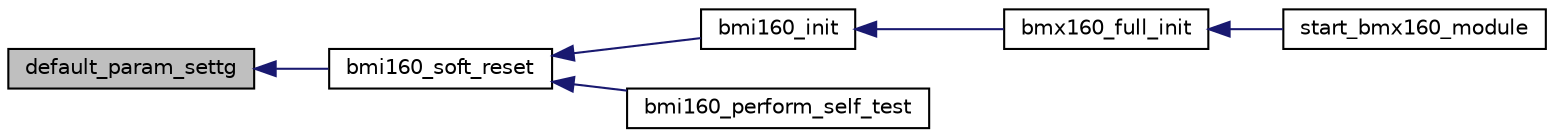 digraph "default_param_settg"
{
  edge [fontname="Helvetica",fontsize="10",labelfontname="Helvetica",labelfontsize="10"];
  node [fontname="Helvetica",fontsize="10",shape=record];
  rankdir="LR";
  Node1 [label="default_param_settg",height=0.2,width=0.4,color="black", fillcolor="grey75", style="filled", fontcolor="black"];
  Node1 -> Node2 [dir="back",color="midnightblue",fontsize="10",style="solid",fontname="Helvetica"];
  Node2 [label="bmi160_soft_reset",height=0.2,width=0.4,color="black", fillcolor="white", style="filled",URL="$bmi160_8h.html#aa047f8bacbc2a9c14ff70841304c04d0",tooltip="This API resets and restarts the device. All register values are overwritten with default parameters..."];
  Node2 -> Node3 [dir="back",color="midnightblue",fontsize="10",style="solid",fontname="Helvetica"];
  Node3 [label="bmi160_init",height=0.2,width=0.4,color="black", fillcolor="white", style="filled",URL="$bmi160_8h.html#a7a2e8b832a4cb12b441cba7371d73f6a",tooltip="This API is the entry point for sensor.It performs the selection of I2C/SPI read mechanism according ..."];
  Node3 -> Node4 [dir="back",color="midnightblue",fontsize="10",style="solid",fontname="Helvetica"];
  Node4 [label="bmx160_full_init",height=0.2,width=0.4,color="black", fillcolor="white", style="filled",URL="$group___b_m_x160.html#ga24f66e1149af3eaad9ce37483510bd52",tooltip="BMX160 chip and fusion algorithm initialization. "];
  Node4 -> Node5 [dir="back",color="midnightblue",fontsize="10",style="solid",fontname="Helvetica"];
  Node5 [label="start_bmx160_module",height=0.2,width=0.4,color="black", fillcolor="white", style="filled",URL="$group___b_m_x160.html#ga3c92c87bd9ca59bc115bc38377fd51e8",tooltip="Start BMX160 threads. "];
  Node2 -> Node6 [dir="back",color="midnightblue",fontsize="10",style="solid",fontname="Helvetica"];
  Node6 [label="bmi160_perform_self_test",height=0.2,width=0.4,color="black", fillcolor="white", style="filled",URL="$bmi160_8h.html#a6f83dc85a8173886ffe58e381fd9e0b8",tooltip="This is used to perform self test of accel/gyro of the BMI160 sensor. "];
}
